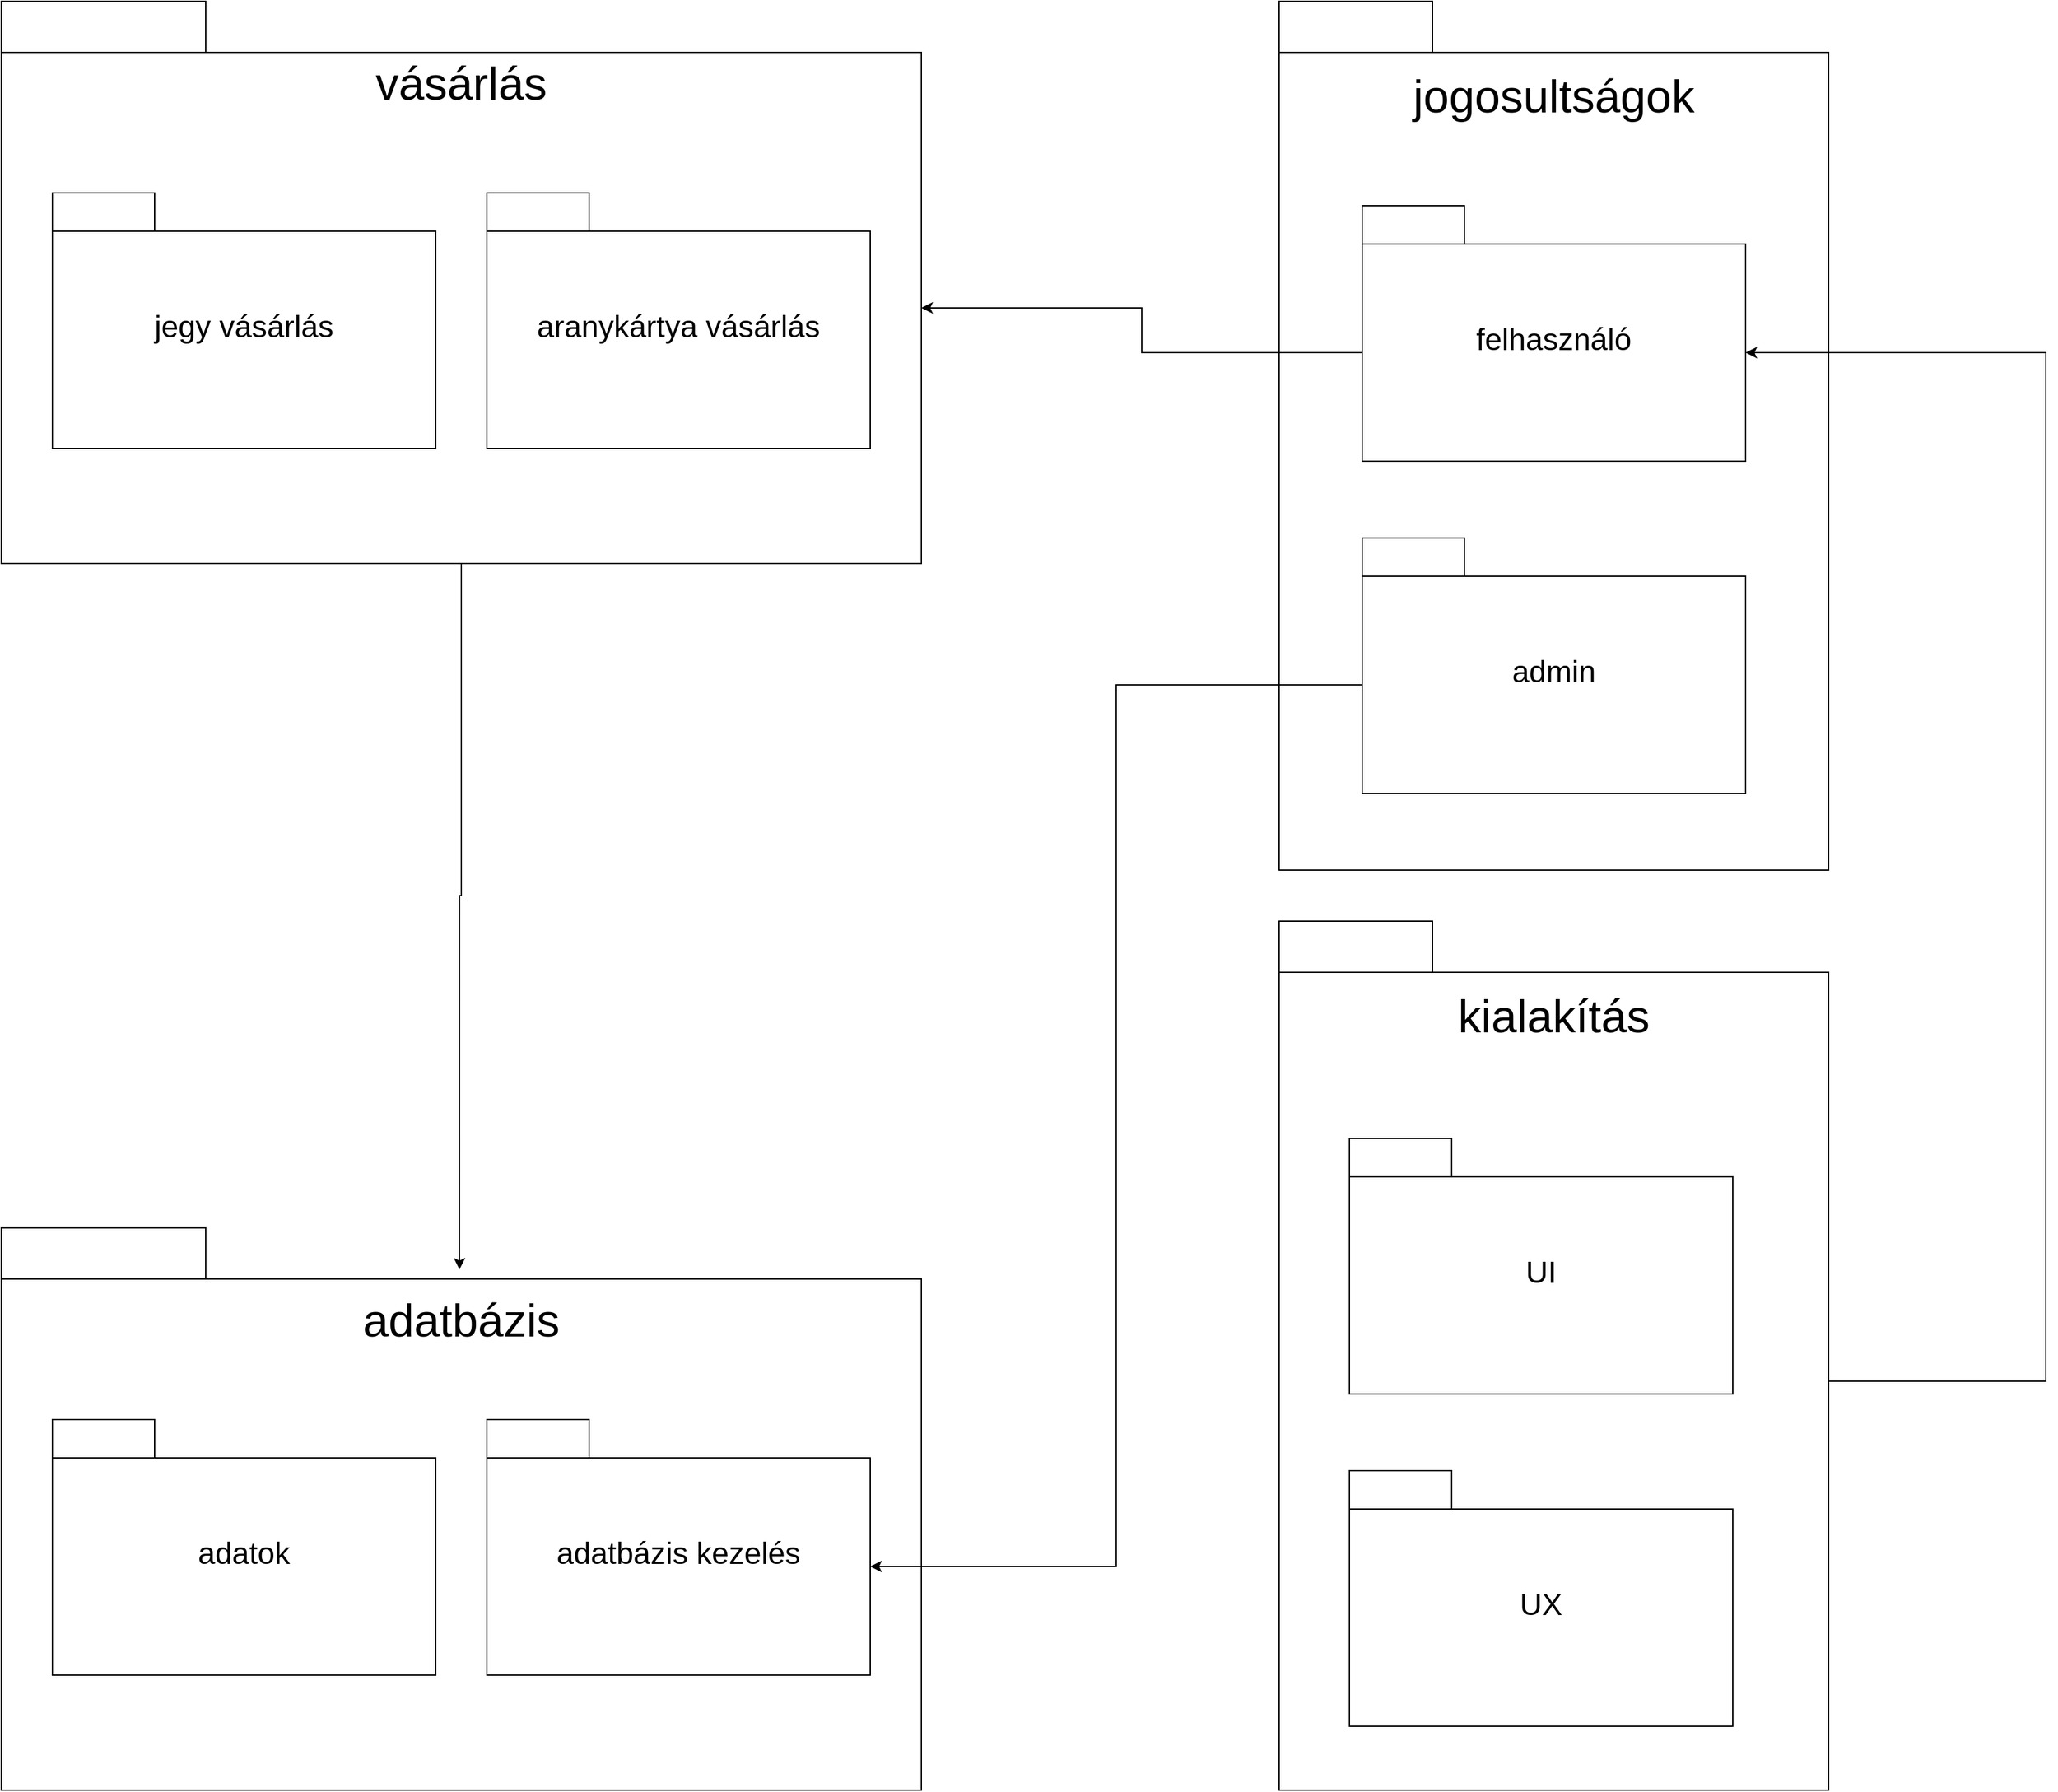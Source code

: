 <mxfile version="22.0.2" type="device">
  <diagram name="Page-1" id="TlXluLPLRK5lZ81wHtbv">
    <mxGraphModel dx="3187" dy="1858" grid="1" gridSize="10" guides="1" tooltips="1" connect="1" arrows="1" fold="1" page="1" pageScale="1" pageWidth="2336" pageHeight="1654" math="0" shadow="0">
      <root>
        <mxCell id="0" />
        <mxCell id="1" parent="0" />
        <mxCell id="tSPmHJ9Mjs32o8Gyinhj-28" value="&lt;h1&gt;&lt;font style=&quot;font-size: 36px; font-weight: normal;&quot;&gt;jogosultságok&lt;/font&gt;&lt;/h1&gt;" style="shape=folder;fontStyle=1;spacingTop=30;tabWidth=120;tabHeight=40;tabPosition=left;html=1;whiteSpace=wrap;verticalAlign=top;" vertex="1" parent="1">
          <mxGeometry x="1368" y="120" width="430" height="680" as="geometry" />
        </mxCell>
        <mxCell id="tSPmHJ9Mjs32o8Gyinhj-4" value="&lt;h1&gt;&lt;span style=&quot;font-weight: normal;&quot;&gt;&lt;font style=&quot;font-size: 36px;&quot;&gt;vásárlás&lt;/font&gt;&lt;/span&gt;&lt;/h1&gt;" style="shape=folder;fontStyle=1;spacingTop=20;tabWidth=160;tabHeight=40;tabPosition=left;html=1;whiteSpace=wrap;align=center;verticalAlign=top;labelBackgroundColor=none;horizontal=1;" vertex="1" parent="1">
          <mxGeometry x="368" y="120" width="720" height="440" as="geometry" />
        </mxCell>
        <mxCell id="tSPmHJ9Mjs32o8Gyinhj-5" value="&lt;h2&gt;&lt;font style=&quot;font-size: 24px; font-weight: normal;&quot;&gt;jegy vásárlás&lt;/font&gt;&lt;/h2&gt;" style="shape=folder;fontStyle=1;spacingTop=10;tabWidth=80;tabHeight=30;tabPosition=left;html=1;whiteSpace=wrap;align=center;labelBackgroundColor=none;" vertex="1" parent="1">
          <mxGeometry x="408" y="270" width="300" height="200" as="geometry" />
        </mxCell>
        <mxCell id="tSPmHJ9Mjs32o8Gyinhj-6" value="&lt;h2&gt;&lt;font style=&quot;font-size: 24px; font-weight: normal;&quot;&gt;aranykártya vásárlás&lt;/font&gt;&lt;/h2&gt;" style="shape=folder;fontStyle=1;spacingTop=10;tabWidth=80;tabHeight=30;tabPosition=left;html=1;whiteSpace=wrap;labelBackgroundColor=none;" vertex="1" parent="1">
          <mxGeometry x="748" y="270" width="300" height="200" as="geometry" />
        </mxCell>
        <mxCell id="tSPmHJ9Mjs32o8Gyinhj-11" value="&lt;h1&gt;&lt;span style=&quot;font-weight: normal;&quot;&gt;felhasználó&lt;/span&gt;&lt;/h1&gt;" style="shape=folder;fontStyle=1;spacingTop=10;tabWidth=80;tabHeight=30;tabPosition=left;html=1;whiteSpace=wrap;" vertex="1" parent="1">
          <mxGeometry x="1433" y="280" width="300" height="200" as="geometry" />
        </mxCell>
        <mxCell id="tSPmHJ9Mjs32o8Gyinhj-18" value="&lt;h1 style=&quot;font-size: 36px;&quot;&gt;&lt;span style=&quot;font-weight: normal;&quot;&gt;adatbázis&lt;/span&gt;&lt;/h1&gt;" style="shape=folder;fontStyle=1;spacingTop=20;tabWidth=160;tabHeight=40;tabPosition=left;html=1;whiteSpace=wrap;verticalAlign=top;" vertex="1" parent="1">
          <mxGeometry x="368" y="1080" width="720" height="440" as="geometry" />
        </mxCell>
        <mxCell id="tSPmHJ9Mjs32o8Gyinhj-19" value="&lt;h2&gt;&lt;font style=&quot;font-size: 24px; font-weight: normal;&quot;&gt;adatbázis kezelés&lt;/font&gt;&lt;/h2&gt;" style="shape=folder;fontStyle=1;spacingTop=10;tabWidth=80;tabHeight=30;tabPosition=left;html=1;whiteSpace=wrap;" vertex="1" parent="1">
          <mxGeometry x="748" y="1230" width="300" height="200" as="geometry" />
        </mxCell>
        <mxCell id="tSPmHJ9Mjs32o8Gyinhj-20" value="&lt;h2&gt;&lt;font style=&quot;font-size: 24px; font-weight: normal;&quot;&gt;admin&lt;/font&gt;&lt;/h2&gt;" style="shape=folder;fontStyle=1;spacingTop=10;tabWidth=80;tabHeight=30;tabPosition=left;whiteSpace=wrap;verticalAlign=middle;html=1;" vertex="1" parent="1">
          <mxGeometry x="1433" y="540" width="300" height="200" as="geometry" />
        </mxCell>
        <mxCell id="tSPmHJ9Mjs32o8Gyinhj-22" value="&lt;h2&gt;&lt;font style=&quot;font-size: 24px; font-weight: normal;&quot;&gt;adatok&lt;/font&gt;&lt;/h2&gt;" style="shape=folder;fontStyle=1;spacingTop=10;tabWidth=80;tabHeight=30;tabPosition=left;whiteSpace=wrap;verticalAlign=middle;html=1;" vertex="1" parent="1">
          <mxGeometry x="408" y="1230" width="300" height="200" as="geometry" />
        </mxCell>
        <mxCell id="tSPmHJ9Mjs32o8Gyinhj-26" style="edgeStyle=orthogonalEdgeStyle;rounded=0;orthogonalLoop=1;jettySize=auto;html=1;exitX=0.5;exitY=1;exitDx=0;exitDy=0;exitPerimeter=0;entryX=0.498;entryY=0.074;entryDx=0;entryDy=0;entryPerimeter=0;" edge="1" parent="1" source="tSPmHJ9Mjs32o8Gyinhj-4" target="tSPmHJ9Mjs32o8Gyinhj-18">
          <mxGeometry relative="1" as="geometry" />
        </mxCell>
        <mxCell id="tSPmHJ9Mjs32o8Gyinhj-30" style="edgeStyle=orthogonalEdgeStyle;rounded=0;orthogonalLoop=1;jettySize=auto;html=1;exitX=0;exitY=0;exitDx=0;exitDy=115;exitPerimeter=0;entryX=0;entryY=0;entryDx=720;entryDy=240;entryPerimeter=0;" edge="1" parent="1" source="tSPmHJ9Mjs32o8Gyinhj-11" target="tSPmHJ9Mjs32o8Gyinhj-4">
          <mxGeometry relative="1" as="geometry" />
        </mxCell>
        <mxCell id="tSPmHJ9Mjs32o8Gyinhj-31" style="edgeStyle=orthogonalEdgeStyle;rounded=0;orthogonalLoop=1;jettySize=auto;html=1;exitX=0;exitY=0;exitDx=0;exitDy=115;exitPerimeter=0;entryX=0;entryY=0;entryDx=300;entryDy=115;entryPerimeter=0;" edge="1" parent="1" source="tSPmHJ9Mjs32o8Gyinhj-20" target="tSPmHJ9Mjs32o8Gyinhj-19">
          <mxGeometry relative="1" as="geometry" />
        </mxCell>
        <mxCell id="tSPmHJ9Mjs32o8Gyinhj-33" value="&lt;h1&gt;&lt;span style=&quot;font-size: 36px; font-weight: 400;&quot;&gt;kialakítás&lt;/span&gt;&lt;/h1&gt;" style="shape=folder;fontStyle=1;spacingTop=30;tabWidth=120;tabHeight=40;tabPosition=left;html=1;whiteSpace=wrap;verticalAlign=top;" vertex="1" parent="1">
          <mxGeometry x="1368" y="840" width="430" height="680" as="geometry" />
        </mxCell>
        <mxCell id="tSPmHJ9Mjs32o8Gyinhj-34" value="&lt;h1&gt;&lt;span style=&quot;font-weight: normal;&quot;&gt;UI&lt;/span&gt;&lt;/h1&gt;" style="shape=folder;fontStyle=1;spacingTop=10;tabWidth=80;tabHeight=30;tabPosition=left;html=1;whiteSpace=wrap;" vertex="1" parent="1">
          <mxGeometry x="1423" y="1010" width="300" height="200" as="geometry" />
        </mxCell>
        <mxCell id="tSPmHJ9Mjs32o8Gyinhj-35" value="&lt;h2&gt;&lt;font style=&quot;font-size: 24px; font-weight: normal;&quot;&gt;UX&lt;/font&gt;&lt;/h2&gt;" style="shape=folder;fontStyle=1;spacingTop=10;tabWidth=80;tabHeight=30;tabPosition=left;whiteSpace=wrap;verticalAlign=middle;html=1;" vertex="1" parent="1">
          <mxGeometry x="1423" y="1270" width="300" height="200" as="geometry" />
        </mxCell>
        <mxCell id="tSPmHJ9Mjs32o8Gyinhj-37" style="edgeStyle=orthogonalEdgeStyle;rounded=0;orthogonalLoop=1;jettySize=auto;html=1;exitX=0;exitY=0;exitDx=430;exitDy=360;exitPerimeter=0;entryX=0;entryY=0;entryDx=300;entryDy=115;entryPerimeter=0;" edge="1" parent="1" source="tSPmHJ9Mjs32o8Gyinhj-33" target="tSPmHJ9Mjs32o8Gyinhj-11">
          <mxGeometry relative="1" as="geometry">
            <mxPoint x="1968" y="400" as="targetPoint" />
            <Array as="points">
              <mxPoint x="1968" y="1200" />
              <mxPoint x="1968" y="395" />
            </Array>
          </mxGeometry>
        </mxCell>
      </root>
    </mxGraphModel>
  </diagram>
</mxfile>
